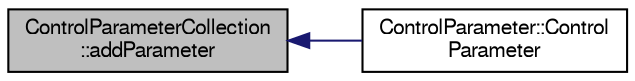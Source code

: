 digraph "ControlParameterCollection::addParameter"
{
  edge [fontname="FreeSans",fontsize="10",labelfontname="FreeSans",labelfontsize="10"];
  node [fontname="FreeSans",fontsize="10",shape=record];
  rankdir="LR";
  Node1 [label="ControlParameterCollection\l::addParameter",height=0.2,width=0.4,color="black", fillcolor="grey75", style="filled", fontcolor="black"];
  Node1 -> Node2 [dir="back",color="midnightblue",fontsize="10",style="solid",fontname="FreeSans"];
  Node2 [label="ControlParameter::Control\lParameter",height=0.2,width=0.4,color="black", fillcolor="white", style="filled",URL="$da/d98/class_control_parameter.html#ac3856141809ee15f4c1e5fb3899bf1f9"];
}
